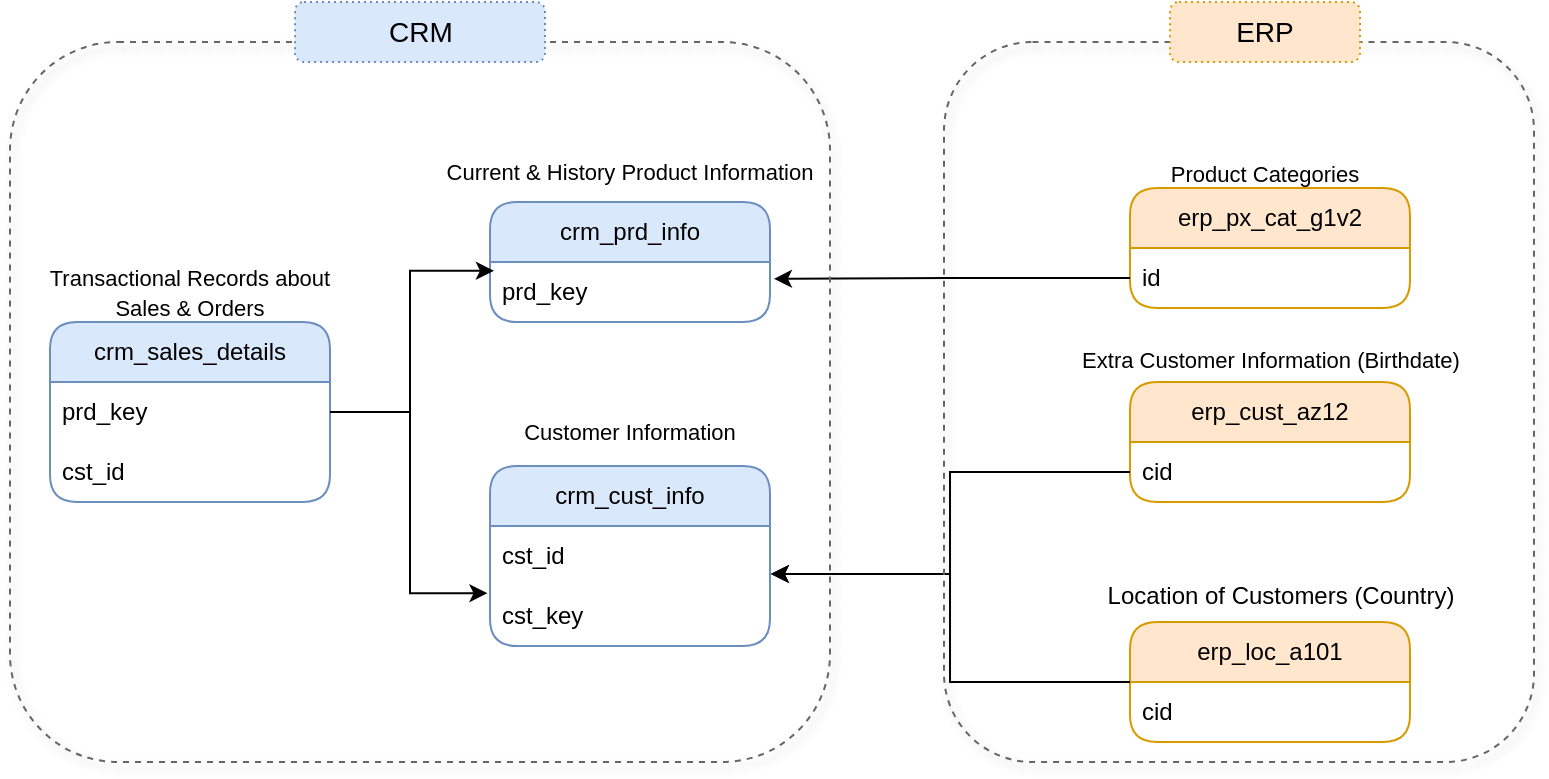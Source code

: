 <mxfile version="27.0.5">
  <diagram name="Page-1" id="4vcVxBJyVhxWMWPtQEGd">
    <mxGraphModel dx="1042" dy="626" grid="1" gridSize="10" guides="1" tooltips="1" connect="1" arrows="1" fold="1" page="1" pageScale="1" pageWidth="850" pageHeight="1100" math="0" shadow="0">
      <root>
        <mxCell id="0" />
        <mxCell id="1" parent="0" />
        <mxCell id="BoP3l2imNx3CaBwB17oo-2" value="&lt;font style=&quot;font-size: 11px;&quot;&gt;Transactional Records about Sales &amp;amp; Orders&lt;/font&gt;" style="text;html=1;align=center;verticalAlign=middle;whiteSpace=wrap;rounded=0;" vertex="1" parent="1">
          <mxGeometry x="85" y="190" width="170" height="30" as="geometry" />
        </mxCell>
        <mxCell id="BoP3l2imNx3CaBwB17oo-4" value="crm_sales_details" style="swimlane;fontStyle=0;childLayout=stackLayout;horizontal=1;startSize=30;horizontalStack=0;resizeParent=1;resizeParentMax=0;resizeLast=0;collapsible=1;marginBottom=0;whiteSpace=wrap;html=1;rounded=1;fillColor=#dae8fc;strokeColor=#6c8ebf;" vertex="1" parent="1">
          <mxGeometry x="100" y="220" width="140" height="90" as="geometry" />
        </mxCell>
        <mxCell id="BoP3l2imNx3CaBwB17oo-5" value="prd_key&lt;span style=&quot;white-space: pre;&quot;&gt;&#x9;&lt;/span&gt;&lt;span style=&quot;white-space: pre;&quot;&gt;&#x9;&lt;/span&gt;&lt;span style=&quot;white-space: pre;&quot;&gt;&#x9;&lt;/span&gt;" style="text;strokeColor=none;fillColor=none;align=left;verticalAlign=middle;spacingLeft=4;spacingRight=4;overflow=hidden;points=[[0,0.5],[1,0.5]];portConstraint=eastwest;rotatable=0;whiteSpace=wrap;html=1;" vertex="1" parent="BoP3l2imNx3CaBwB17oo-4">
          <mxGeometry y="30" width="140" height="30" as="geometry" />
        </mxCell>
        <mxCell id="BoP3l2imNx3CaBwB17oo-9" value="cst_id&lt;span style=&quot;white-space: pre;&quot;&gt;&#x9;&lt;/span&gt;&lt;span style=&quot;white-space: pre;&quot;&gt;&#x9;&lt;/span&gt;&lt;span style=&quot;white-space: pre;&quot;&gt;&#x9;&lt;/span&gt;" style="text;strokeColor=none;fillColor=none;align=left;verticalAlign=middle;spacingLeft=4;spacingRight=4;overflow=hidden;points=[[0,0.5],[1,0.5]];portConstraint=eastwest;rotatable=0;whiteSpace=wrap;html=1;" vertex="1" parent="BoP3l2imNx3CaBwB17oo-4">
          <mxGeometry y="60" width="140" height="30" as="geometry" />
        </mxCell>
        <mxCell id="BoP3l2imNx3CaBwB17oo-10" value="crm_prd_info" style="swimlane;fontStyle=0;childLayout=stackLayout;horizontal=1;startSize=30;horizontalStack=0;resizeParent=1;resizeParentMax=0;resizeLast=0;collapsible=1;marginBottom=0;whiteSpace=wrap;html=1;rounded=1;fillColor=#dae8fc;strokeColor=#6c8ebf;" vertex="1" parent="1">
          <mxGeometry x="320" y="160" width="140" height="60" as="geometry" />
        </mxCell>
        <mxCell id="BoP3l2imNx3CaBwB17oo-11" value="prd_key&lt;span style=&quot;white-space: pre;&quot;&gt;&#x9;&lt;/span&gt;&lt;span style=&quot;white-space: pre;&quot;&gt;&#x9;&lt;/span&gt;&lt;span style=&quot;white-space: pre;&quot;&gt;&#x9;&lt;/span&gt;" style="text;strokeColor=none;fillColor=none;align=left;verticalAlign=middle;spacingLeft=4;spacingRight=4;overflow=hidden;points=[[0,0.5],[1,0.5]];portConstraint=eastwest;rotatable=0;whiteSpace=wrap;html=1;" vertex="1" parent="BoP3l2imNx3CaBwB17oo-10">
          <mxGeometry y="30" width="140" height="30" as="geometry" />
        </mxCell>
        <mxCell id="BoP3l2imNx3CaBwB17oo-13" value="crm_cust_info" style="swimlane;fontStyle=0;childLayout=stackLayout;horizontal=1;startSize=30;horizontalStack=0;resizeParent=1;resizeParentMax=0;resizeLast=0;collapsible=1;marginBottom=0;whiteSpace=wrap;html=1;rounded=1;fillColor=#dae8fc;strokeColor=#6c8ebf;" vertex="1" parent="1">
          <mxGeometry x="320" y="292" width="140" height="90" as="geometry" />
        </mxCell>
        <mxCell id="BoP3l2imNx3CaBwB17oo-14" value="cst_id&lt;span style=&quot;white-space: pre;&quot;&gt;&#x9;&lt;/span&gt;&lt;span style=&quot;white-space: pre;&quot;&gt;&#x9;&lt;/span&gt;&lt;span style=&quot;white-space: pre;&quot;&gt;&#x9;&lt;/span&gt;" style="text;strokeColor=none;fillColor=none;align=left;verticalAlign=middle;spacingLeft=4;spacingRight=4;overflow=hidden;points=[[0,0.5],[1,0.5]];portConstraint=eastwest;rotatable=0;whiteSpace=wrap;html=1;" vertex="1" parent="BoP3l2imNx3CaBwB17oo-13">
          <mxGeometry y="30" width="140" height="30" as="geometry" />
        </mxCell>
        <mxCell id="BoP3l2imNx3CaBwB17oo-15" value="cst_key&lt;span style=&quot;white-space: pre;&quot;&gt;&#x9;&lt;/span&gt;&lt;span style=&quot;white-space: pre;&quot;&gt;&#x9;&lt;/span&gt;&lt;span style=&quot;white-space: pre;&quot;&gt;&#x9;&lt;/span&gt;" style="text;strokeColor=none;fillColor=none;align=left;verticalAlign=middle;spacingLeft=4;spacingRight=4;overflow=hidden;points=[[0,0.5],[1,0.5]];portConstraint=eastwest;rotatable=0;whiteSpace=wrap;html=1;" vertex="1" parent="BoP3l2imNx3CaBwB17oo-13">
          <mxGeometry y="60" width="140" height="30" as="geometry" />
        </mxCell>
        <mxCell id="BoP3l2imNx3CaBwB17oo-16" value="erp_px_cat_g1v2" style="swimlane;fontStyle=0;childLayout=stackLayout;horizontal=1;startSize=30;horizontalStack=0;resizeParent=1;resizeParentMax=0;resizeLast=0;collapsible=1;marginBottom=0;whiteSpace=wrap;html=1;rounded=1;fillColor=#ffe6cc;strokeColor=#d79b00;" vertex="1" parent="1">
          <mxGeometry x="640" y="153" width="140" height="60" as="geometry" />
        </mxCell>
        <mxCell id="BoP3l2imNx3CaBwB17oo-17" value="id" style="text;strokeColor=none;fillColor=none;align=left;verticalAlign=middle;spacingLeft=4;spacingRight=4;overflow=hidden;points=[[0,0.5],[1,0.5]];portConstraint=eastwest;rotatable=0;whiteSpace=wrap;html=1;" vertex="1" parent="BoP3l2imNx3CaBwB17oo-16">
          <mxGeometry y="30" width="140" height="30" as="geometry" />
        </mxCell>
        <mxCell id="BoP3l2imNx3CaBwB17oo-18" value="erp_loc_a101" style="swimlane;fontStyle=0;childLayout=stackLayout;horizontal=1;startSize=30;horizontalStack=0;resizeParent=1;resizeParentMax=0;resizeLast=0;collapsible=1;marginBottom=0;whiteSpace=wrap;html=1;rounded=1;fillColor=#ffe6cc;strokeColor=#d79b00;" vertex="1" parent="1">
          <mxGeometry x="640" y="370" width="140" height="60" as="geometry" />
        </mxCell>
        <mxCell id="BoP3l2imNx3CaBwB17oo-19" value="cid" style="text;strokeColor=none;fillColor=none;align=left;verticalAlign=middle;spacingLeft=4;spacingRight=4;overflow=hidden;points=[[0,0.5],[1,0.5]];portConstraint=eastwest;rotatable=0;whiteSpace=wrap;html=1;" vertex="1" parent="BoP3l2imNx3CaBwB17oo-18">
          <mxGeometry y="30" width="140" height="30" as="geometry" />
        </mxCell>
        <mxCell id="BoP3l2imNx3CaBwB17oo-20" value="erp_cust_az12" style="swimlane;fontStyle=0;childLayout=stackLayout;horizontal=1;startSize=30;horizontalStack=0;resizeParent=1;resizeParentMax=0;resizeLast=0;collapsible=1;marginBottom=0;whiteSpace=wrap;html=1;rounded=1;fillColor=#ffe6cc;strokeColor=#d79b00;" vertex="1" parent="1">
          <mxGeometry x="640" y="250" width="140" height="60" as="geometry" />
        </mxCell>
        <mxCell id="BoP3l2imNx3CaBwB17oo-21" value="cid" style="text;strokeColor=none;fillColor=none;align=left;verticalAlign=middle;spacingLeft=4;spacingRight=4;overflow=hidden;points=[[0,0.5],[1,0.5]];portConstraint=eastwest;rotatable=0;whiteSpace=wrap;html=1;" vertex="1" parent="BoP3l2imNx3CaBwB17oo-20">
          <mxGeometry y="30" width="140" height="30" as="geometry" />
        </mxCell>
        <mxCell id="BoP3l2imNx3CaBwB17oo-22" style="edgeStyle=orthogonalEdgeStyle;rounded=0;orthogonalLoop=1;jettySize=auto;html=1;exitX=1;exitY=0.5;exitDx=0;exitDy=0;entryX=0.014;entryY=0.147;entryDx=0;entryDy=0;entryPerimeter=0;" edge="1" parent="1" source="BoP3l2imNx3CaBwB17oo-5" target="BoP3l2imNx3CaBwB17oo-11">
          <mxGeometry relative="1" as="geometry" />
        </mxCell>
        <mxCell id="BoP3l2imNx3CaBwB17oo-23" style="edgeStyle=orthogonalEdgeStyle;rounded=0;orthogonalLoop=1;jettySize=auto;html=1;entryX=-0.009;entryY=0.12;entryDx=0;entryDy=0;entryPerimeter=0;" edge="1" parent="1" source="BoP3l2imNx3CaBwB17oo-5" target="BoP3l2imNx3CaBwB17oo-15">
          <mxGeometry relative="1" as="geometry" />
        </mxCell>
        <mxCell id="BoP3l2imNx3CaBwB17oo-25" style="edgeStyle=orthogonalEdgeStyle;rounded=0;orthogonalLoop=1;jettySize=auto;html=1;exitX=0;exitY=0.5;exitDx=0;exitDy=0;entryX=1.014;entryY=0.28;entryDx=0;entryDy=0;entryPerimeter=0;" edge="1" parent="1" source="BoP3l2imNx3CaBwB17oo-17" target="BoP3l2imNx3CaBwB17oo-11">
          <mxGeometry relative="1" as="geometry" />
        </mxCell>
        <mxCell id="BoP3l2imNx3CaBwB17oo-26" style="edgeStyle=orthogonalEdgeStyle;rounded=0;orthogonalLoop=1;jettySize=auto;html=1;exitX=0;exitY=0.5;exitDx=0;exitDy=0;entryX=1.003;entryY=0.8;entryDx=0;entryDy=0;entryPerimeter=0;" edge="1" parent="1" source="BoP3l2imNx3CaBwB17oo-21" target="BoP3l2imNx3CaBwB17oo-14">
          <mxGeometry relative="1" as="geometry" />
        </mxCell>
        <mxCell id="BoP3l2imNx3CaBwB17oo-28" style="edgeStyle=orthogonalEdgeStyle;rounded=0;orthogonalLoop=1;jettySize=auto;html=1;exitX=0;exitY=0.5;exitDx=0;exitDy=0;entryX=1.003;entryY=0.8;entryDx=0;entryDy=0;entryPerimeter=0;" edge="1" parent="1" source="BoP3l2imNx3CaBwB17oo-18" target="BoP3l2imNx3CaBwB17oo-14">
          <mxGeometry relative="1" as="geometry" />
        </mxCell>
        <mxCell id="BoP3l2imNx3CaBwB17oo-29" value="&lt;font style=&quot;font-size: 11px;&quot;&gt;Current &amp;amp; History Product Information&lt;/font&gt;" style="text;html=1;align=center;verticalAlign=middle;whiteSpace=wrap;rounded=0;" vertex="1" parent="1">
          <mxGeometry x="290" y="130" width="200" height="30" as="geometry" />
        </mxCell>
        <mxCell id="BoP3l2imNx3CaBwB17oo-30" value="&lt;font style=&quot;font-size: 11px;&quot;&gt;Customer Information&lt;/font&gt;" style="text;html=1;align=center;verticalAlign=middle;whiteSpace=wrap;rounded=0;" vertex="1" parent="1">
          <mxGeometry x="325" y="260" width="130" height="30" as="geometry" />
        </mxCell>
        <mxCell id="BoP3l2imNx3CaBwB17oo-31" value="&lt;br&gt;&lt;font style=&quot;font-size: 11px;&quot;&gt;Extra Customer Information (Birthdate)&lt;br&gt;&lt;/font&gt;" style="text;html=1;align=center;verticalAlign=middle;whiteSpace=wrap;rounded=0;" vertex="1" parent="1">
          <mxGeometry x="597.5" y="216" width="225" height="30" as="geometry" />
        </mxCell>
        <mxCell id="BoP3l2imNx3CaBwB17oo-32" value="&#xa;Location of Customers (Country)&#xa;&#xa;" style="text;html=1;align=center;verticalAlign=middle;whiteSpace=wrap;rounded=0;" vertex="1" parent="1">
          <mxGeometry x="623" y="349" width="185" height="30" as="geometry" />
        </mxCell>
        <mxCell id="BoP3l2imNx3CaBwB17oo-33" value="" style="rounded=1;whiteSpace=wrap;html=1;fillColor=none;fontColor=#333333;strokeColor=#666666;shadow=1;dashed=1;" vertex="1" parent="1">
          <mxGeometry x="80" y="80" width="410" height="360" as="geometry" />
        </mxCell>
        <mxCell id="BoP3l2imNx3CaBwB17oo-34" value="&lt;font style=&quot;font-size: 14px;&quot;&gt;CRM&lt;/font&gt;" style="rounded=1;whiteSpace=wrap;html=1;dashed=1;dashPattern=1 2;fillColor=#dae8fc;strokeColor=#6c8ebf;" vertex="1" parent="1">
          <mxGeometry x="222.5" y="60" width="125" height="30" as="geometry" />
        </mxCell>
        <mxCell id="BoP3l2imNx3CaBwB17oo-35" value="" style="rounded=1;whiteSpace=wrap;html=1;fillColor=none;fontColor=#333333;strokeColor=#666666;shadow=1;dashed=1;" vertex="1" parent="1">
          <mxGeometry x="547" y="80" width="295" height="360" as="geometry" />
        </mxCell>
        <mxCell id="BoP3l2imNx3CaBwB17oo-36" value="&lt;font style=&quot;font-size: 14px;&quot;&gt;ERP&lt;/font&gt;" style="rounded=1;whiteSpace=wrap;html=1;dashed=1;dashPattern=1 2;fillColor=#ffe6cc;strokeColor=#d79b00;" vertex="1" parent="1">
          <mxGeometry x="660" y="60" width="95" height="30" as="geometry" />
        </mxCell>
        <mxCell id="BoP3l2imNx3CaBwB17oo-37" value="&lt;br&gt;&lt;font style=&quot;font-size: 11px;&quot;&gt;Product Categories&lt;br&gt;&lt;/font&gt;" style="text;html=1;align=center;verticalAlign=middle;whiteSpace=wrap;rounded=0;" vertex="1" parent="1">
          <mxGeometry x="631.25" y="123" width="152.5" height="30" as="geometry" />
        </mxCell>
      </root>
    </mxGraphModel>
  </diagram>
</mxfile>
